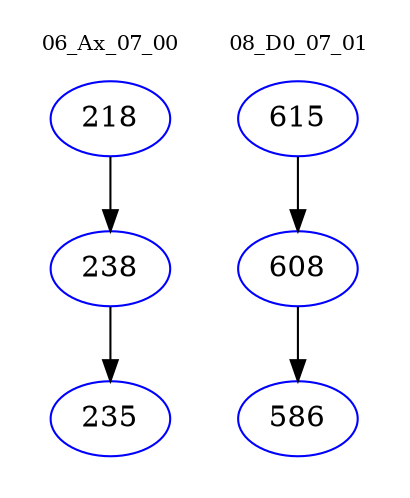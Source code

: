 digraph{
subgraph cluster_0 {
color = white
label = "06_Ax_07_00";
fontsize=10;
T0_218 [label="218", color="blue"]
T0_218 -> T0_238 [color="black"]
T0_238 [label="238", color="blue"]
T0_238 -> T0_235 [color="black"]
T0_235 [label="235", color="blue"]
}
subgraph cluster_1 {
color = white
label = "08_D0_07_01";
fontsize=10;
T1_615 [label="615", color="blue"]
T1_615 -> T1_608 [color="black"]
T1_608 [label="608", color="blue"]
T1_608 -> T1_586 [color="black"]
T1_586 [label="586", color="blue"]
}
}

